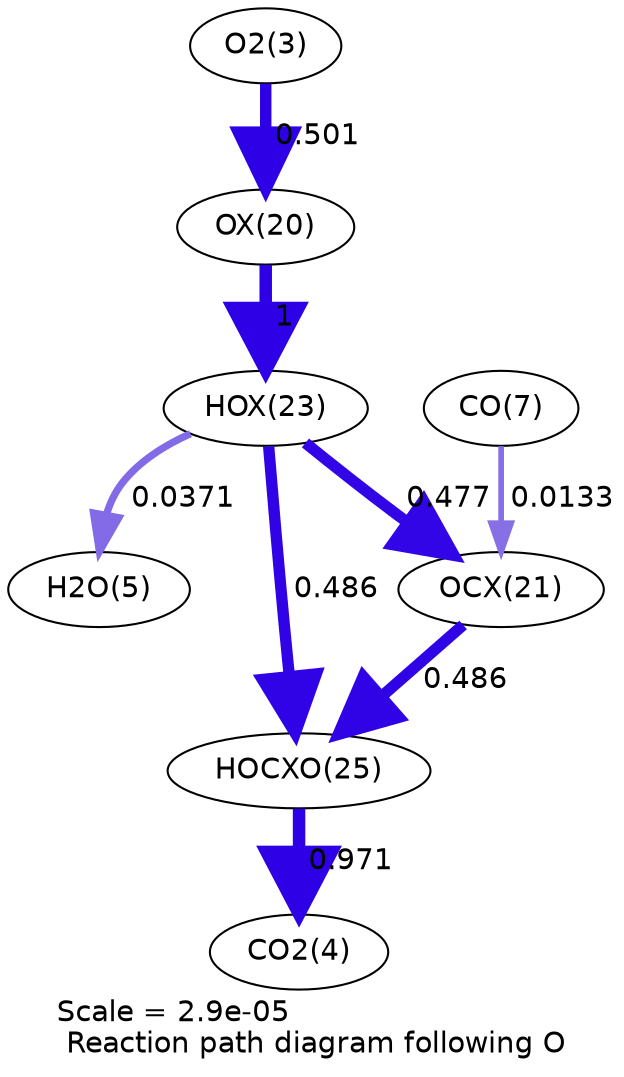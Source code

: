digraph reaction_paths {
center=1;
s5 -> s24[fontname="Helvetica", style="setlinewidth(5.48)", arrowsize=2.74, color="0.7, 1, 0.9"
, label=" 0.501"];
s24 -> s27[fontname="Helvetica", style="setlinewidth(6)", arrowsize=3, color="0.7, 1.5, 0.9"
, label=" 1"];
s27 -> s7[fontname="Helvetica", style="setlinewidth(3.51)", arrowsize=1.76, color="0.7, 0.537, 0.9"
, label=" 0.0371"];
s27 -> s25[fontname="Helvetica", style="setlinewidth(5.44)", arrowsize=2.72, color="0.7, 0.977, 0.9"
, label=" 0.477"];
s27 -> s29[fontname="Helvetica", style="setlinewidth(5.45)", arrowsize=2.73, color="0.7, 0.986, 0.9"
, label=" 0.486"];
s9 -> s25[fontname="Helvetica", style="setlinewidth(2.74)", arrowsize=1.37, color="0.7, 0.513, 0.9"
, label=" 0.0133"];
s25 -> s29[fontname="Helvetica", style="setlinewidth(5.45)", arrowsize=2.73, color="0.7, 0.986, 0.9"
, label=" 0.486"];
s29 -> s6[fontname="Helvetica", style="setlinewidth(5.98)", arrowsize=2.99, color="0.7, 1.47, 0.9"
, label=" 0.971"];
s5 [ fontname="Helvetica", label="O2(3)"];
s6 [ fontname="Helvetica", label="CO2(4)"];
s7 [ fontname="Helvetica", label="H2O(5)"];
s9 [ fontname="Helvetica", label="CO(7)"];
s24 [ fontname="Helvetica", label="OX(20)"];
s25 [ fontname="Helvetica", label="OCX(21)"];
s27 [ fontname="Helvetica", label="HOX(23)"];
s29 [ fontname="Helvetica", label="HOCXO(25)"];
 label = "Scale = 2.9e-05\l Reaction path diagram following O";
 fontname = "Helvetica";
}
